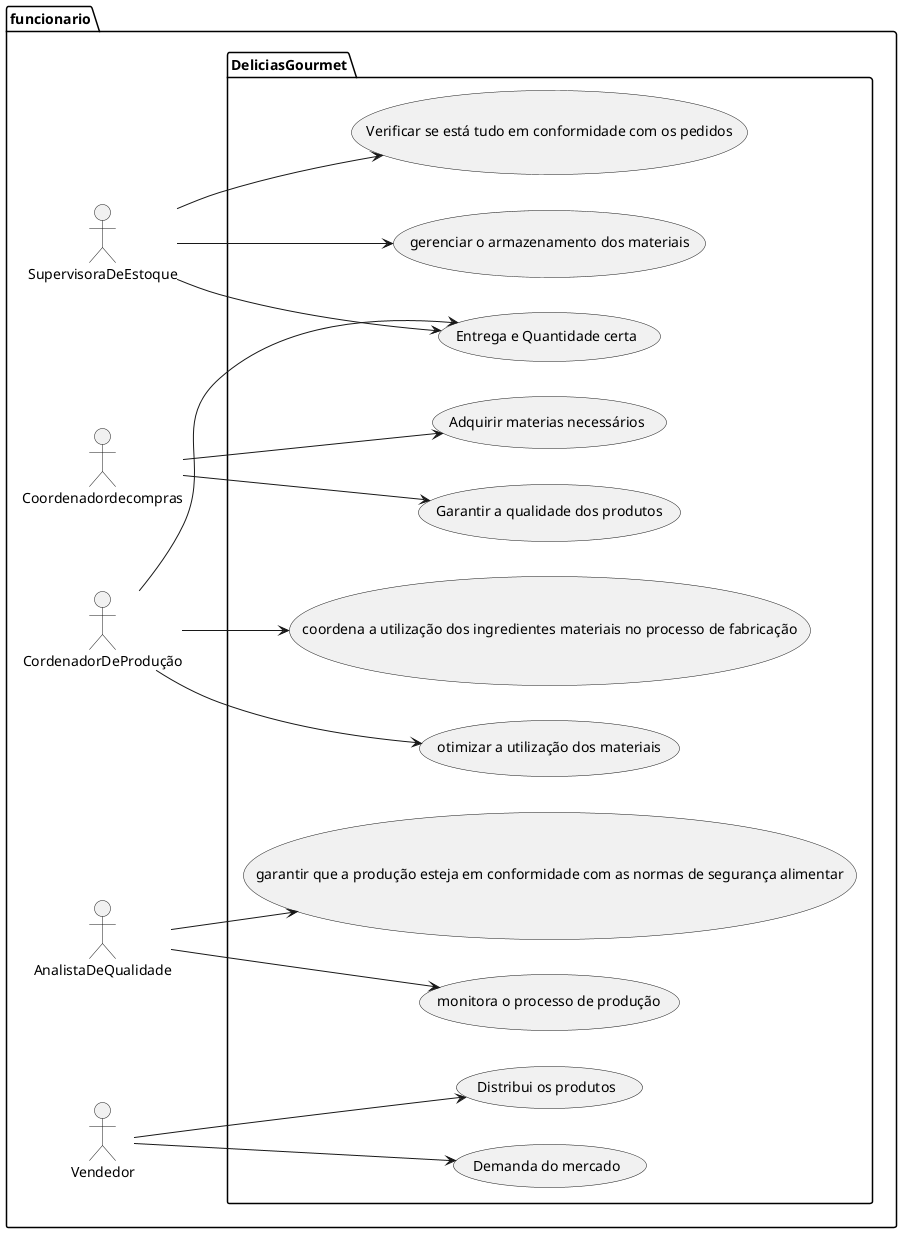 @startuml 
    
left to right direction
package funcionario{
actor SupervisoraDeEstoque as se
actor Coordenadordecompras as gc
actor CordenadorDeProdução as cp
actor AnalistaDeQualidade as aq
actor Vendedor as vd

package DeliciasGourmet {
    gc --> (Adquirir materias necessários)
    gc --> (Garantir a qualidade dos produtos)
    vd --> (Distribui os produtos)
    vd --> (Demanda do mercado)
    se --> (gerenciar o armazenamento dos materiais)
    se --> (Verificar se está tudo em conformidade com os pedidos)
    cp --> (coordena a utilização dos ingredientes materiais no processo de fabricação)
    se --> (Entrega e Quantidade certa)
    cp --> (Entrega e Quantidade certa)
    cp --> (otimizar a utilização dos materiais)
    aq --> (monitora o processo de produção)
    aq --> (garantir que a produção esteja em conformidade com as normas de segurança alimentar)
 
}

@enduml
